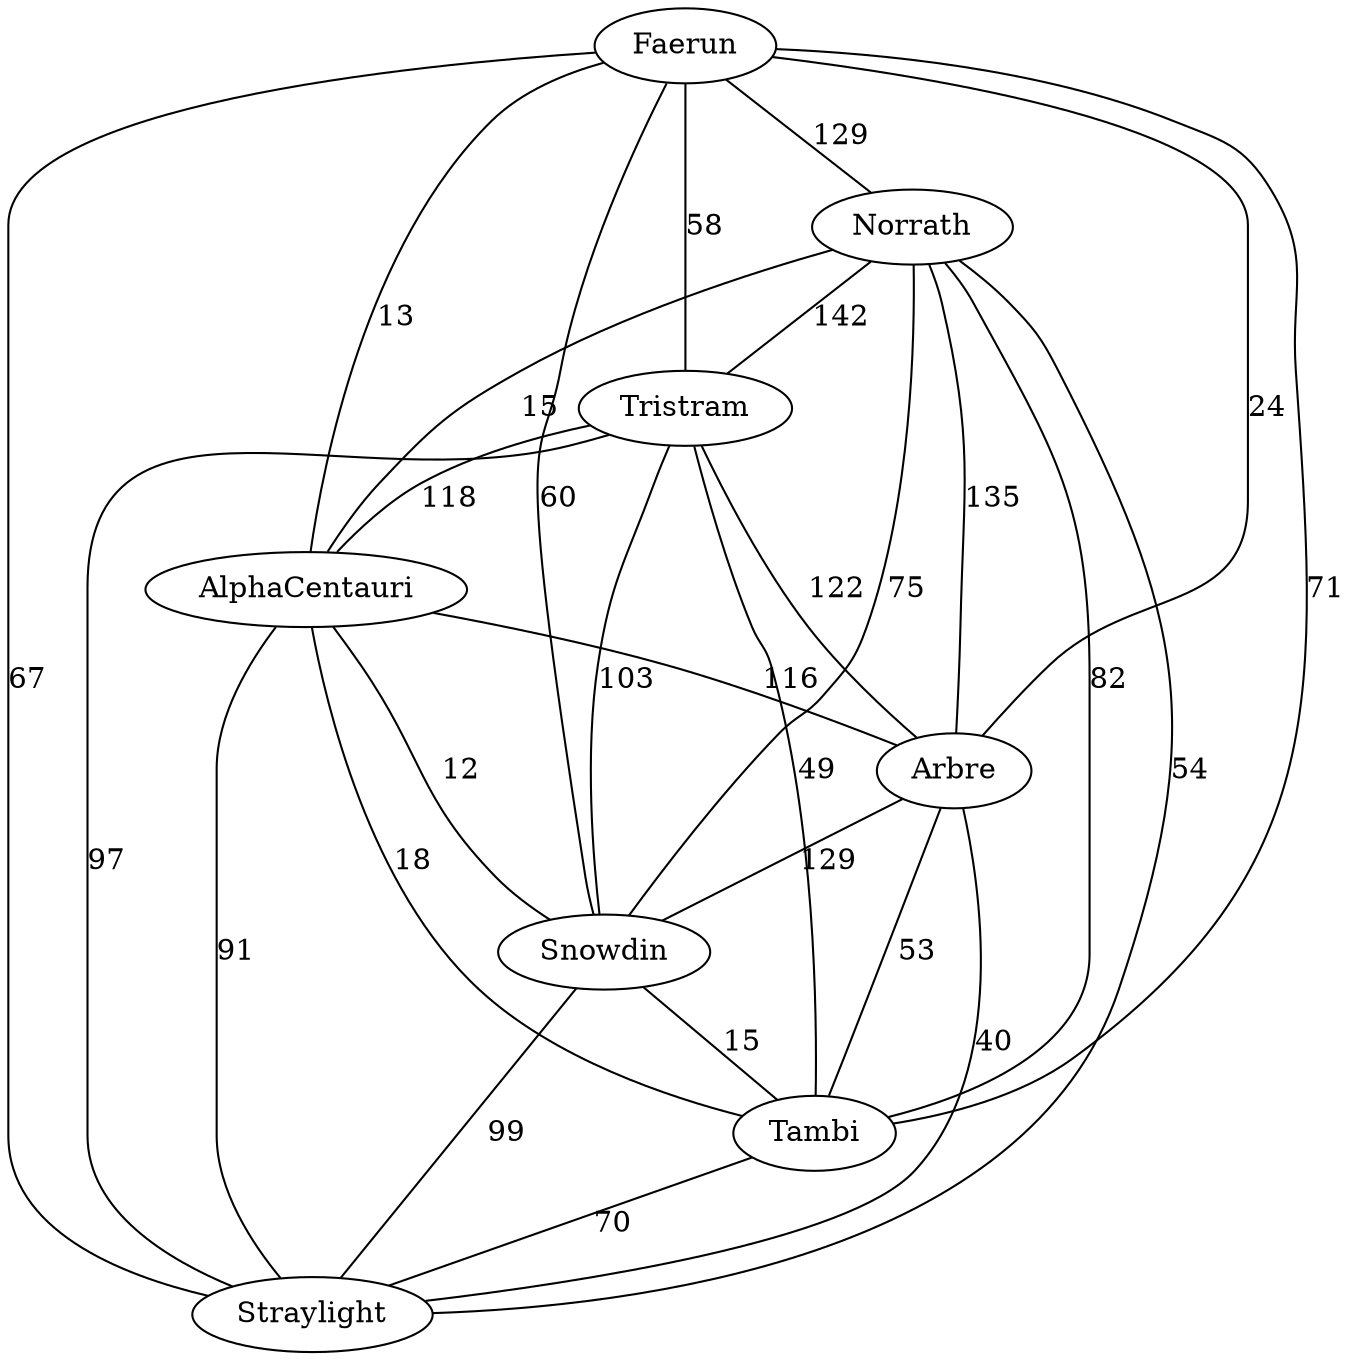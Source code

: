 graph G {
    Faerun -- Norrath [label="129"];
    Faerun -- Tristram [label="58"];
    Faerun -- AlphaCentauri [label="13"];
    Faerun -- Arbre [label="24"];
    Faerun -- Snowdin [label="60"];
    Faerun -- Tambi [label="71"];
    Faerun -- Straylight [label="67"];
    Norrath -- Tristram [label="142"];
    Norrath -- AlphaCentauri [label="15"];
    Norrath -- Arbre [label="135"];
    Norrath -- Snowdin [label="75"];
    Norrath -- Tambi [label="82"];
    Norrath -- Straylight [label="54"];
    Tristram -- AlphaCentauri [label="118"];
    Tristram -- Arbre [label="122"];
    Tristram -- Snowdin [label="103"];
    Tristram -- Tambi [label="49"];
    Tristram -- Straylight [label="97"];
    AlphaCentauri -- Arbre [label="116"];
    AlphaCentauri -- Snowdin [label="12"];
    AlphaCentauri -- Tambi [label="18"];
    AlphaCentauri -- Straylight [label="91"];
    Arbre -- Snowdin [label="129"];
    Arbre -- Tambi [label="53"];
    Arbre -- Straylight [label="40"];
    Snowdin -- Tambi [label="15"];
    Snowdin -- Straylight [label="99"];
    Tambi -- Straylight [label="70"];
}
